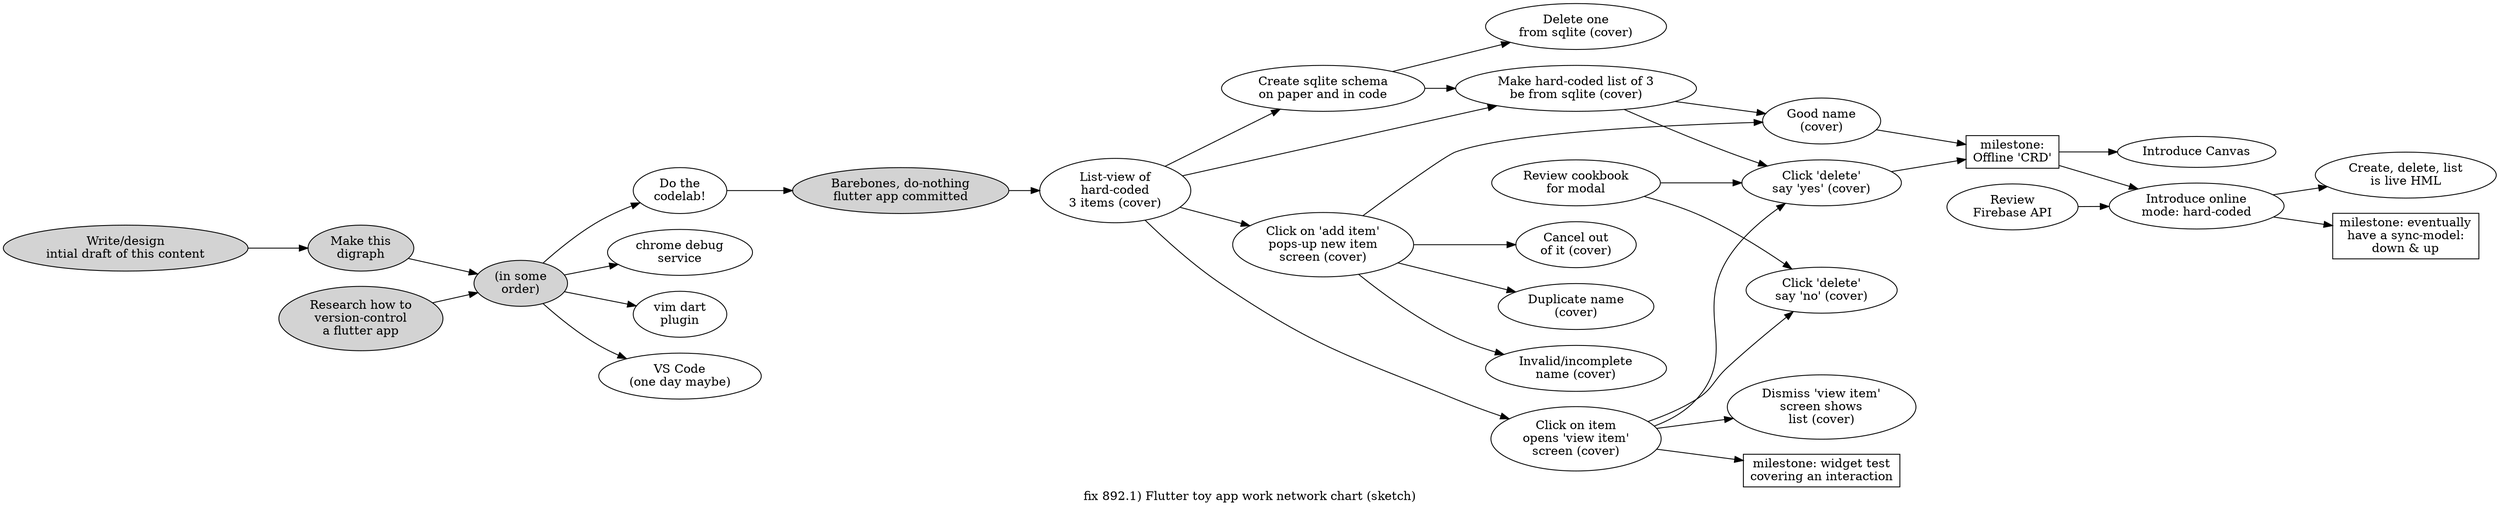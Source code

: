 digraph g {
label="fix 892.1) Flutter toy app work network chart (sketch)"

/*
Note: at writing, this graph exists "in parallel" as a hand-written
table in our notebook, roughly following a PERT-chart structure.

(We switched from analog to digital for this one part of it because we
did not want to attempt this visualization by hand!)

The node identifiers are allocated "by hand" pseudo-randomly. As such, the
identifiers (and especially their relative "size") are meaningless. (We *did*
step over some allocations that could be confusing, like "QA" and "UX".)

The order of the nodes in this file corresponds to the order we wrote
the nodes in our notebook, which was from the bottom of the page upwards
in the order in which we thought of them.
*/

rankdir=LR
_HX [label="milestone:\nOffline 'CRD'" shape=rect]
_AA->_HX
_7A->_HX
_SN [label="Make this\ndigraph" style=filled]
_4G->_SN
_TU [label="Introduce Canvas"]
_HX->_TU
_4G [label="Write/design\nintial draft of this content" style=filled]
_8K [label="Create, delete, list\nis live HML"]
_WG->_8K
_QD [label="Review\nFirebase API"]
_WG [label="Introduce online\nmode: hard-coded"]
_HX->_WG
_QD->_WG
_AA [label="Good name\n(cover)"]
_QU->_AA
_6G->_AA
_KG [label="Duplicate name\n(cover)"]
_6G->_KG
_7X [label="Invalid/incomplete\nname (cover)"]
_6G->_7X
_LA [label="Cancel out\nof it (cover)"]
_6G->_LA
_6G [label="Click on 'add item'\npops-up new item\nscreen (cover)"]
_YU->_6G
_TA [label="Review cookbook\nfor modal"]
_LH [label="Click 'delete'\nsay 'no' (cover)"]
_TA->_LH
_2N->_LH
_7A [label="Click 'delete'\nsay 'yes' (cover)"]
_QU->_7A
_TA->_7A
_2N->_7A
_LU [label="Dismiss 'view item'\nscreen shows\nlist (cover)"]
_2N->_LU
_2N [label="Click on item\nopens 'view item'\nscreen (cover)"]
_YU->_2N
_UK [label="Delete one\nfrom sqlite (cover)"]
_DR->_UK
_QU [label="Make hard-coded list of 3\nbe from sqlite (cover)"]
_DR->_QU
_YU->_QU
_DR [label="Create sqlite schema\non paper and in code"]
_YU->_DR
_GN [label="milestone: widget test\ncovering an interaction" shape=rect]
_2N->_GN
_YU [label="List-view of\nhard-coded\n3 items (cover)"]
_AX->_YU
_9B [label="milestone: eventually\nhave a sync-model:\ndown & up" shape=rect]
_WG->_9B
_AX [label="Barebones, do-nothing\nflutter app committed" style=filled]
_BR->_AX
_BR [label="Do the\ncodelab!"]

/* begin mishmash */

_SG [label="chrome debug\nservice"]
_CX [label="vim dart\nplugin"]
_3G [label="VS Code\n(one day maybe)"]
_01 [label="(in some\norder)" style=filled]
_01->_3G
_01->_BR
_01->_CX
_01->_SG

/* end */

_QN->_01
_SN->_01
_QN [label="Research how to\nversion-control\na flutter app" style=filled]
}

/*
# #born
*/

